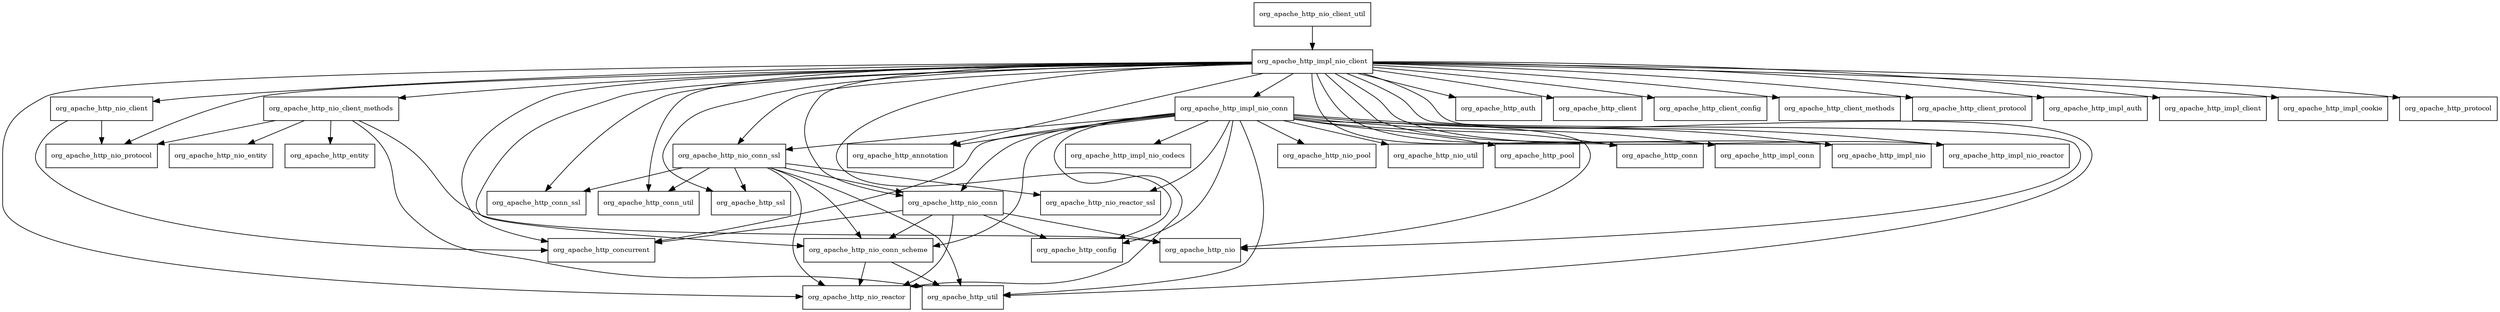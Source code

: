 digraph httpasyncclient_4_1_2_package_dependencies {
  node [shape = box, fontsize=10.0];
  org_apache_http_impl_nio_client -> org_apache_http_annotation;
  org_apache_http_impl_nio_client -> org_apache_http_auth;
  org_apache_http_impl_nio_client -> org_apache_http_client;
  org_apache_http_impl_nio_client -> org_apache_http_client_config;
  org_apache_http_impl_nio_client -> org_apache_http_client_methods;
  org_apache_http_impl_nio_client -> org_apache_http_client_protocol;
  org_apache_http_impl_nio_client -> org_apache_http_concurrent;
  org_apache_http_impl_nio_client -> org_apache_http_config;
  org_apache_http_impl_nio_client -> org_apache_http_conn;
  org_apache_http_impl_nio_client -> org_apache_http_conn_ssl;
  org_apache_http_impl_nio_client -> org_apache_http_conn_util;
  org_apache_http_impl_nio_client -> org_apache_http_impl_auth;
  org_apache_http_impl_nio_client -> org_apache_http_impl_client;
  org_apache_http_impl_nio_client -> org_apache_http_impl_conn;
  org_apache_http_impl_nio_client -> org_apache_http_impl_cookie;
  org_apache_http_impl_nio_client -> org_apache_http_impl_nio;
  org_apache_http_impl_nio_client -> org_apache_http_impl_nio_conn;
  org_apache_http_impl_nio_client -> org_apache_http_impl_nio_reactor;
  org_apache_http_impl_nio_client -> org_apache_http_nio;
  org_apache_http_impl_nio_client -> org_apache_http_nio_client;
  org_apache_http_impl_nio_client -> org_apache_http_nio_client_methods;
  org_apache_http_impl_nio_client -> org_apache_http_nio_conn;
  org_apache_http_impl_nio_client -> org_apache_http_nio_conn_scheme;
  org_apache_http_impl_nio_client -> org_apache_http_nio_conn_ssl;
  org_apache_http_impl_nio_client -> org_apache_http_nio_protocol;
  org_apache_http_impl_nio_client -> org_apache_http_nio_reactor;
  org_apache_http_impl_nio_client -> org_apache_http_protocol;
  org_apache_http_impl_nio_client -> org_apache_http_ssl;
  org_apache_http_impl_nio_client -> org_apache_http_util;
  org_apache_http_impl_nio_conn -> org_apache_http_annotation;
  org_apache_http_impl_nio_conn -> org_apache_http_concurrent;
  org_apache_http_impl_nio_conn -> org_apache_http_config;
  org_apache_http_impl_nio_conn -> org_apache_http_conn;
  org_apache_http_impl_nio_conn -> org_apache_http_impl_conn;
  org_apache_http_impl_nio_conn -> org_apache_http_impl_nio;
  org_apache_http_impl_nio_conn -> org_apache_http_impl_nio_codecs;
  org_apache_http_impl_nio_conn -> org_apache_http_impl_nio_reactor;
  org_apache_http_impl_nio_conn -> org_apache_http_nio;
  org_apache_http_impl_nio_conn -> org_apache_http_nio_conn;
  org_apache_http_impl_nio_conn -> org_apache_http_nio_conn_scheme;
  org_apache_http_impl_nio_conn -> org_apache_http_nio_conn_ssl;
  org_apache_http_impl_nio_conn -> org_apache_http_nio_pool;
  org_apache_http_impl_nio_conn -> org_apache_http_nio_reactor;
  org_apache_http_impl_nio_conn -> org_apache_http_nio_reactor_ssl;
  org_apache_http_impl_nio_conn -> org_apache_http_nio_util;
  org_apache_http_impl_nio_conn -> org_apache_http_pool;
  org_apache_http_impl_nio_conn -> org_apache_http_util;
  org_apache_http_nio_client -> org_apache_http_concurrent;
  org_apache_http_nio_client -> org_apache_http_nio_protocol;
  org_apache_http_nio_client_methods -> org_apache_http_entity;
  org_apache_http_nio_client_methods -> org_apache_http_nio;
  org_apache_http_nio_client_methods -> org_apache_http_nio_entity;
  org_apache_http_nio_client_methods -> org_apache_http_nio_protocol;
  org_apache_http_nio_client_methods -> org_apache_http_util;
  org_apache_http_nio_client_util -> org_apache_http_impl_nio_client;
  org_apache_http_nio_conn -> org_apache_http_concurrent;
  org_apache_http_nio_conn -> org_apache_http_config;
  org_apache_http_nio_conn -> org_apache_http_nio;
  org_apache_http_nio_conn -> org_apache_http_nio_conn_scheme;
  org_apache_http_nio_conn -> org_apache_http_nio_reactor;
  org_apache_http_nio_conn_scheme -> org_apache_http_nio_reactor;
  org_apache_http_nio_conn_scheme -> org_apache_http_util;
  org_apache_http_nio_conn_ssl -> org_apache_http_conn_ssl;
  org_apache_http_nio_conn_ssl -> org_apache_http_conn_util;
  org_apache_http_nio_conn_ssl -> org_apache_http_nio_conn;
  org_apache_http_nio_conn_ssl -> org_apache_http_nio_conn_scheme;
  org_apache_http_nio_conn_ssl -> org_apache_http_nio_reactor;
  org_apache_http_nio_conn_ssl -> org_apache_http_nio_reactor_ssl;
  org_apache_http_nio_conn_ssl -> org_apache_http_ssl;
  org_apache_http_nio_conn_ssl -> org_apache_http_util;
}
